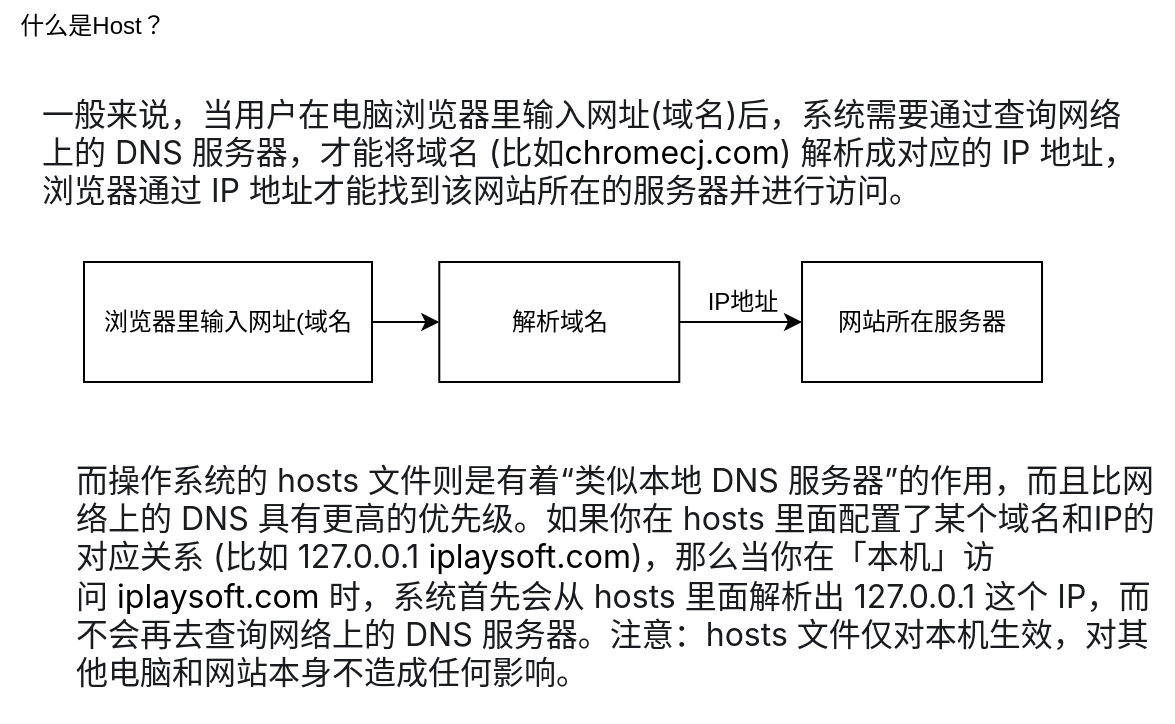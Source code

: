 <mxfile version="23.1.7" type="github">
  <diagram name="第 1 页" id="fqj0QpMOTDtr7AI1kvU-">
    <mxGraphModel dx="933" dy="1634" grid="1" gridSize="10" guides="1" tooltips="1" connect="1" arrows="1" fold="1" page="1" pageScale="1" pageWidth="827" pageHeight="1169" math="0" shadow="0">
      <root>
        <mxCell id="0" />
        <mxCell id="1" parent="0" />
        <mxCell id="Qxr8LHmL9CdALlt2KAD3-1" style="edgeStyle=orthogonalEdgeStyle;rounded=0;orthogonalLoop=1;jettySize=auto;html=1;exitX=1;exitY=0.5;exitDx=0;exitDy=0;" edge="1" parent="1" source="Qxr8LHmL9CdALlt2KAD3-2" target="Qxr8LHmL9CdALlt2KAD3-4">
          <mxGeometry relative="1" as="geometry">
            <mxPoint x="427.644" y="-123" as="targetPoint" />
          </mxGeometry>
        </mxCell>
        <mxCell id="Qxr8LHmL9CdALlt2KAD3-2" value="浏览器里输入网址(域名" style="rounded=0;whiteSpace=wrap;html=1;" vertex="1" parent="1">
          <mxGeometry x="190" y="-153" width="144" height="60" as="geometry" />
        </mxCell>
        <mxCell id="Qxr8LHmL9CdALlt2KAD3-3" value="" style="edgeStyle=orthogonalEdgeStyle;rounded=0;orthogonalLoop=1;jettySize=auto;html=1;" edge="1" parent="1" source="Qxr8LHmL9CdALlt2KAD3-4" target="Qxr8LHmL9CdALlt2KAD3-5">
          <mxGeometry relative="1" as="geometry" />
        </mxCell>
        <mxCell id="Qxr8LHmL9CdALlt2KAD3-4" value="解析域名" style="rounded=0;whiteSpace=wrap;html=1;" vertex="1" parent="1">
          <mxGeometry x="367.644" y="-153" width="120" height="60" as="geometry" />
        </mxCell>
        <mxCell id="Qxr8LHmL9CdALlt2KAD3-5" value="网站所在服务器" style="whiteSpace=wrap;html=1;rounded=0;" vertex="1" parent="1">
          <mxGeometry x="549.004" y="-153" width="120" height="60" as="geometry" />
        </mxCell>
        <mxCell id="Qxr8LHmL9CdALlt2KAD3-7" value="IP地址" style="text;html=1;align=center;verticalAlign=middle;resizable=0;points=[];autosize=1;strokeColor=none;fillColor=none;" vertex="1" parent="1">
          <mxGeometry x="492" y="-146" width="53" height="26" as="geometry" />
        </mxCell>
        <mxCell id="Qxr8LHmL9CdALlt2KAD3-8" value="&lt;span style=&quot;color: rgb(25, 27, 31); font-family: -apple-system, BlinkMacSystemFont, &amp;quot;Helvetica Neue&amp;quot;, &amp;quot;PingFang SC&amp;quot;, &amp;quot;Microsoft YaHei&amp;quot;, &amp;quot;Source Han Sans SC&amp;quot;, &amp;quot;Noto Sans CJK SC&amp;quot;, &amp;quot;WenQuanYi Micro Hei&amp;quot;, sans-serif; font-size: medium; font-style: normal; font-variant-ligatures: normal; font-variant-caps: normal; font-weight: 400; letter-spacing: normal; orphans: 2; text-align: start; text-indent: 0px; text-transform: none; widows: 2; word-spacing: 0px; -webkit-text-stroke-width: 0px; background-color: rgb(255, 255, 255); text-decoration-thickness: initial; text-decoration-style: initial; text-decoration-color: initial; float: none; display: inline !important;&quot;&gt;而操作系统的 hosts 文件则是有着“类似本地 DNS 服务器”的作用，而且比网络上的 DNS 具有更高的优先级。如果你在 hosts 里面配置了某个域名和IP的对应关系 (比如 127.0.0.1&lt;span&gt;&amp;nbsp;&lt;/span&gt;&lt;/span&gt;&lt;a style=&quot;color: inherit; text-decoration: none; border-bottom: 1px solid rgb(129, 133, 143); cursor: pointer; font-family: -apple-system, BlinkMacSystemFont, &amp;quot;Helvetica Neue&amp;quot;, &amp;quot;PingFang SC&amp;quot;, &amp;quot;Microsoft YaHei&amp;quot;, &amp;quot;Source Han Sans SC&amp;quot;, &amp;quot;Noto Sans CJK SC&amp;quot;, &amp;quot;WenQuanYi Micro Hei&amp;quot;, sans-serif; font-size: medium; font-style: normal; font-variant-ligatures: normal; font-variant-caps: normal; font-weight: 400; letter-spacing: normal; orphans: 2; text-align: start; text-indent: 0px; text-transform: none; widows: 2; word-spacing: 0px; -webkit-text-stroke-width: 0px; background-color: rgb(255, 255, 255);&quot; data-za-detail-view-id=&quot;1043&quot; rel=&quot;nofollow noreferrer&quot; target=&quot;_blank&quot; class=&quot;external&quot; href=&quot;https://link.zhihu.com/?target=http%3A//iplaysoft.com&quot;&gt;&lt;span style=&quot;background-color: transparent; color: transparent; font: 0px / 0 a; text-shadow: none;&quot; class=&quot;invisible&quot;&gt;http://&lt;/span&gt;&lt;span class=&quot;visible&quot;&gt;iplaysoft.com&lt;/span&gt;&lt;span style=&quot;background-color: transparent; color: transparent; font: 0px / 0 a; text-shadow: none;&quot; class=&quot;invisible&quot;&gt;&lt;/span&gt;&lt;/a&gt;&lt;span style=&quot;color: rgb(25, 27, 31); font-family: -apple-system, BlinkMacSystemFont, &amp;quot;Helvetica Neue&amp;quot;, &amp;quot;PingFang SC&amp;quot;, &amp;quot;Microsoft YaHei&amp;quot;, &amp;quot;Source Han Sans SC&amp;quot;, &amp;quot;Noto Sans CJK SC&amp;quot;, &amp;quot;WenQuanYi Micro Hei&amp;quot;, sans-serif; font-size: medium; font-style: normal; font-variant-ligatures: normal; font-variant-caps: normal; font-weight: 400; letter-spacing: normal; orphans: 2; text-align: start; text-indent: 0px; text-transform: none; widows: 2; word-spacing: 0px; -webkit-text-stroke-width: 0px; background-color: rgb(255, 255, 255); text-decoration-thickness: initial; text-decoration-style: initial; text-decoration-color: initial; float: none; display: inline !important;&quot;&gt;)，那么当你在「本机」访问&lt;span&gt;&amp;nbsp;&lt;/span&gt;&lt;/span&gt;&lt;a style=&quot;color: inherit; text-decoration: none; border-bottom: 1px solid rgb(129, 133, 143); cursor: pointer; font-family: -apple-system, BlinkMacSystemFont, &amp;quot;Helvetica Neue&amp;quot;, &amp;quot;PingFang SC&amp;quot;, &amp;quot;Microsoft YaHei&amp;quot;, &amp;quot;Source Han Sans SC&amp;quot;, &amp;quot;Noto Sans CJK SC&amp;quot;, &amp;quot;WenQuanYi Micro Hei&amp;quot;, sans-serif; font-size: medium; font-style: normal; font-variant-ligatures: normal; font-variant-caps: normal; font-weight: 400; letter-spacing: normal; orphans: 2; text-align: start; text-indent: 0px; text-transform: none; widows: 2; word-spacing: 0px; -webkit-text-stroke-width: 0px; background-color: rgb(255, 255, 255);&quot; data-za-detail-view-id=&quot;1043&quot; rel=&quot;nofollow noreferrer&quot; target=&quot;_blank&quot; class=&quot;external&quot; href=&quot;https://link.zhihu.com/?target=http%3A//iplaysoft.com&quot;&gt;&lt;span style=&quot;background-color: transparent; color: transparent; font: 0px / 0 a; text-shadow: none;&quot; class=&quot;invisible&quot;&gt;http://&lt;/span&gt;&lt;span class=&quot;visible&quot;&gt;iplaysoft.com&lt;/span&gt;&lt;span style=&quot;background-color: transparent; color: transparent; font: 0px / 0 a; text-shadow: none;&quot; class=&quot;invisible&quot;&gt;&lt;/span&gt;&lt;/a&gt;&lt;span style=&quot;color: rgb(25, 27, 31); font-family: -apple-system, BlinkMacSystemFont, &amp;quot;Helvetica Neue&amp;quot;, &amp;quot;PingFang SC&amp;quot;, &amp;quot;Microsoft YaHei&amp;quot;, &amp;quot;Source Han Sans SC&amp;quot;, &amp;quot;Noto Sans CJK SC&amp;quot;, &amp;quot;WenQuanYi Micro Hei&amp;quot;, sans-serif; font-size: medium; font-style: normal; font-variant-ligatures: normal; font-variant-caps: normal; font-weight: 400; letter-spacing: normal; orphans: 2; text-align: start; text-indent: 0px; text-transform: none; widows: 2; word-spacing: 0px; -webkit-text-stroke-width: 0px; background-color: rgb(255, 255, 255); text-decoration-thickness: initial; text-decoration-style: initial; text-decoration-color: initial; float: none; display: inline !important;&quot;&gt;&lt;span&gt;&amp;nbsp;&lt;/span&gt;时，系统首先会从 hosts 里面解析出 127.0.0.1 这个 IP，而不会再去查询网络上的 DNS 服务器。注意：hosts 文件仅对本机生效，对其他电脑和网站本身不造成任何影响。&lt;/span&gt;" style="text;whiteSpace=wrap;html=1;" vertex="1" parent="1">
          <mxGeometry x="184.002" y="-60.003" width="550" height="137" as="geometry" />
        </mxCell>
        <mxCell id="Qxr8LHmL9CdALlt2KAD3-9" value="&lt;span style=&quot;color: rgb(25, 27, 31); font-family: -apple-system, BlinkMacSystemFont, &amp;quot;Helvetica Neue&amp;quot;, &amp;quot;PingFang SC&amp;quot;, &amp;quot;Microsoft YaHei&amp;quot;, &amp;quot;Source Han Sans SC&amp;quot;, &amp;quot;Noto Sans CJK SC&amp;quot;, &amp;quot;WenQuanYi Micro Hei&amp;quot;, sans-serif; font-size: medium; font-style: normal; font-variant-ligatures: normal; font-variant-caps: normal; font-weight: 400; letter-spacing: normal; orphans: 2; text-align: start; text-indent: 0px; text-transform: none; widows: 2; word-spacing: 0px; -webkit-text-stroke-width: 0px; background-color: rgb(255, 255, 255); text-decoration-thickness: initial; text-decoration-style: initial; text-decoration-color: initial; float: none; display: inline !important;&quot;&gt;一般来说，当用户在电脑浏览器里输入网址(域名)后，系统需要通过查询网络上的 DNS 服务器，才能将域名 (比如&lt;/span&gt;&lt;a style=&quot;color: inherit; text-decoration: none; border-bottom: 1px solid rgb(129, 133, 143); cursor: pointer; font-family: -apple-system, BlinkMacSystemFont, &amp;quot;Helvetica Neue&amp;quot;, &amp;quot;PingFang SC&amp;quot;, &amp;quot;Microsoft YaHei&amp;quot;, &amp;quot;Source Han Sans SC&amp;quot;, &amp;quot;Noto Sans CJK SC&amp;quot;, &amp;quot;WenQuanYi Micro Hei&amp;quot;, sans-serif; font-size: medium; font-style: normal; font-variant-ligatures: normal; font-variant-caps: normal; font-weight: 400; letter-spacing: normal; orphans: 2; text-align: start; text-indent: 0px; text-transform: none; widows: 2; word-spacing: 0px; -webkit-text-stroke-width: 0px; background-color: rgb(255, 255, 255);&quot; data-za-detail-view-id=&quot;1043&quot; rel=&quot;nofollow noreferrer&quot; target=&quot;_blank&quot; class=&quot;external&quot; href=&quot;https://link.zhihu.com/?target=http%3A//chromecj.com&quot;&gt;&lt;span style=&quot;background-color: transparent; color: transparent; font: 0px / 0 a; text-shadow: none;&quot; class=&quot;invisible&quot;&gt;http://&lt;/span&gt;&lt;span class=&quot;visible&quot;&gt;chromecj.com&lt;/span&gt;&lt;span style=&quot;background-color: transparent; color: transparent; font: 0px / 0 a; text-shadow: none;&quot; class=&quot;invisible&quot;&gt;&lt;/span&gt;&lt;/a&gt;&lt;span style=&quot;color: rgb(25, 27, 31); font-family: -apple-system, BlinkMacSystemFont, &amp;quot;Helvetica Neue&amp;quot;, &amp;quot;PingFang SC&amp;quot;, &amp;quot;Microsoft YaHei&amp;quot;, &amp;quot;Source Han Sans SC&amp;quot;, &amp;quot;Noto Sans CJK SC&amp;quot;, &amp;quot;WenQuanYi Micro Hei&amp;quot;, sans-serif; font-size: medium; font-style: normal; font-variant-ligatures: normal; font-variant-caps: normal; font-weight: 400; letter-spacing: normal; orphans: 2; text-align: start; text-indent: 0px; text-transform: none; widows: 2; word-spacing: 0px; -webkit-text-stroke-width: 0px; background-color: rgb(255, 255, 255); text-decoration-thickness: initial; text-decoration-style: initial; text-decoration-color: initial; float: none; display: inline !important;&quot;&gt;) 解析成对应的 IP 地址，浏览器通过 IP 地址才能找到该网站所在的服务器并进行访问。&lt;/span&gt;" style="text;whiteSpace=wrap;html=1;" vertex="1" parent="1">
          <mxGeometry x="167.002" y="-243.002" width="550" height="80" as="geometry" />
        </mxCell>
        <mxCell id="Qxr8LHmL9CdALlt2KAD3-10" value="什么是Host？" style="text;html=1;align=center;verticalAlign=middle;resizable=0;points=[];autosize=1;strokeColor=none;fillColor=none;" vertex="1" parent="1">
          <mxGeometry x="148" y="-284" width="91" height="26" as="geometry" />
        </mxCell>
      </root>
    </mxGraphModel>
  </diagram>
</mxfile>

